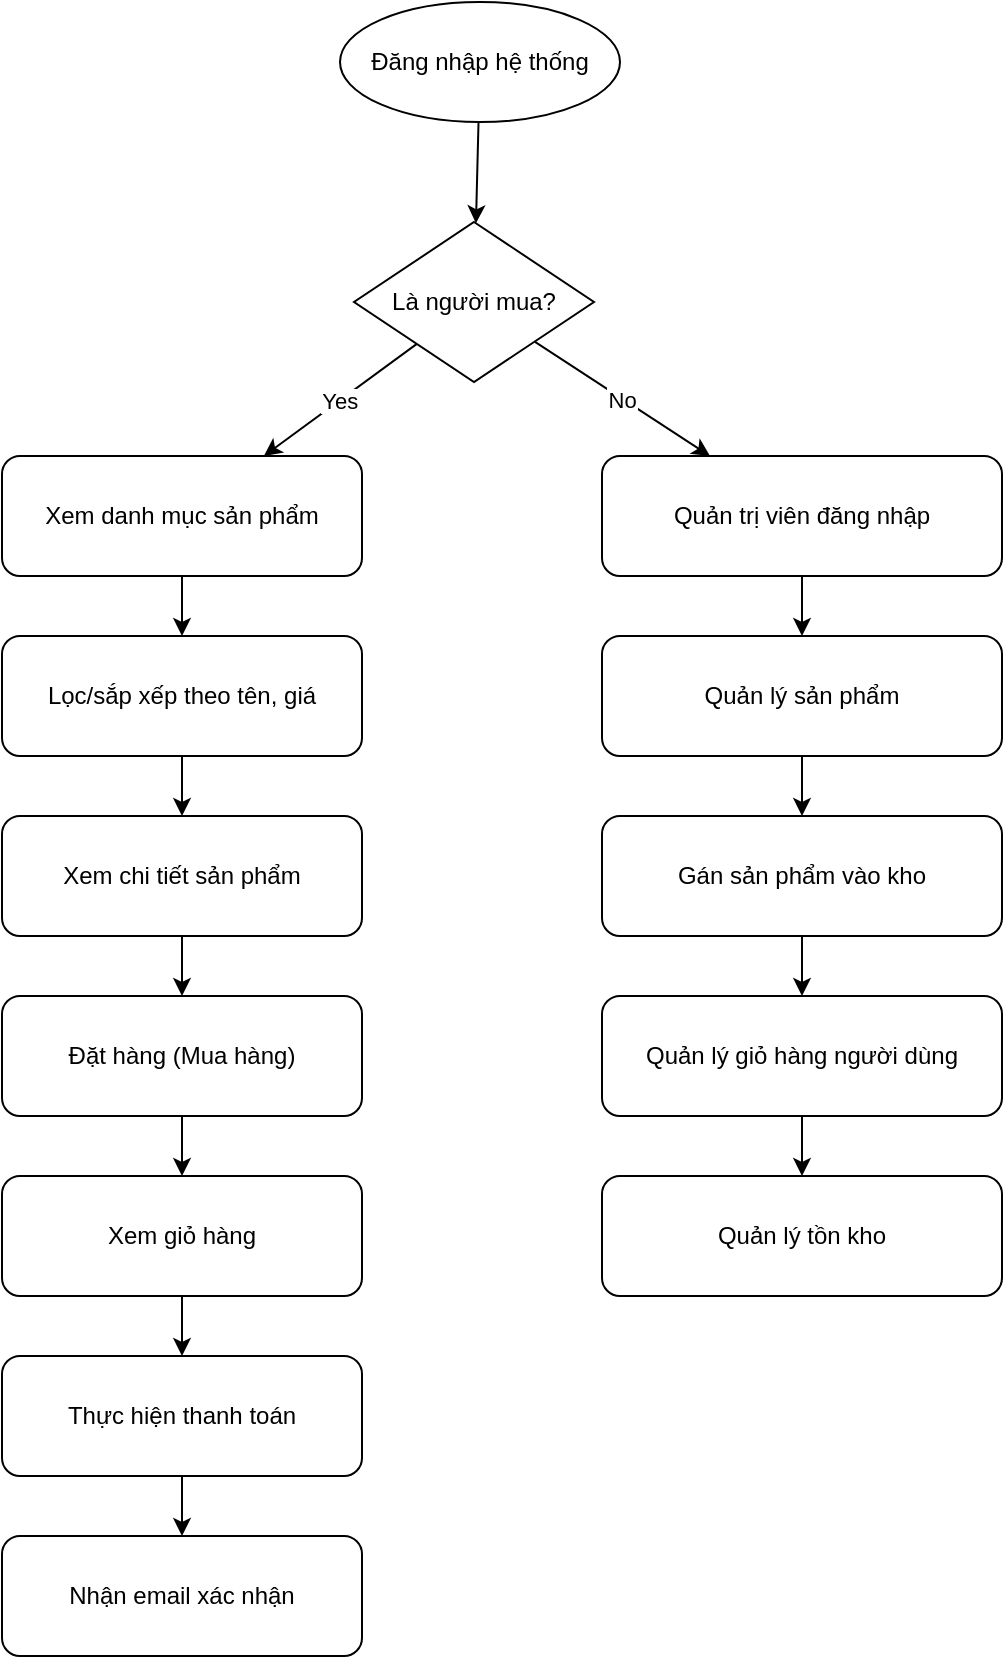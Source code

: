 <mxfile version="28.2.1" pages="3">
  <diagram name="Cau8_2" id="eKoVXLivtObKefZLfyAP">
    <mxGraphModel grid="0" page="0" gridSize="10" guides="1" tooltips="1" connect="1" arrows="1" fold="1" pageScale="1" pageWidth="827" pageHeight="1169" math="0" shadow="0">
      <root>
        <mxCell id="0" />
        <mxCell id="1" parent="0" />
        <mxCell id="1BpzSnQ61FEBO4EyYo04-28" value="Đăng nhập hệ thống" style="ellipse;whiteSpace=wrap;html=1;fillColor=#FFFFFF;" vertex="1" parent="1">
          <mxGeometry x="295" y="33" width="140" height="60" as="geometry" />
        </mxCell>
        <mxCell id="1BpzSnQ61FEBO4EyYo04-29" value="Là người mua?" style="rhombus;whiteSpace=wrap;html=1;" vertex="1" parent="1">
          <mxGeometry x="302" y="143" width="120" height="80" as="geometry" />
        </mxCell>
        <mxCell id="1BpzSnQ61FEBO4EyYo04-30" value="Xem danh mục sản phẩm" style="rounded=1;whiteSpace=wrap;html=1;" vertex="1" parent="1">
          <mxGeometry x="126" y="260" width="180" height="60" as="geometry" />
        </mxCell>
        <mxCell id="1BpzSnQ61FEBO4EyYo04-31" value="Lọc/sắp xếp theo tên, giá" style="rounded=1;whiteSpace=wrap;html=1;" vertex="1" parent="1">
          <mxGeometry x="126" y="350" width="180" height="60" as="geometry" />
        </mxCell>
        <mxCell id="1BpzSnQ61FEBO4EyYo04-32" value="Xem chi tiết sản phẩm" style="rounded=1;whiteSpace=wrap;html=1;" vertex="1" parent="1">
          <mxGeometry x="126" y="440" width="180" height="60" as="geometry" />
        </mxCell>
        <mxCell id="1BpzSnQ61FEBO4EyYo04-33" value="Đặt hàng (Mua hàng)" style="rounded=1;whiteSpace=wrap;html=1;" vertex="1" parent="1">
          <mxGeometry x="126" y="530" width="180" height="60" as="geometry" />
        </mxCell>
        <mxCell id="1BpzSnQ61FEBO4EyYo04-34" value="Xem giỏ hàng" style="rounded=1;whiteSpace=wrap;html=1;" vertex="1" parent="1">
          <mxGeometry x="126" y="620" width="180" height="60" as="geometry" />
        </mxCell>
        <mxCell id="1BpzSnQ61FEBO4EyYo04-35" value="Thực hiện thanh toán" style="rounded=1;whiteSpace=wrap;html=1;" vertex="1" parent="1">
          <mxGeometry x="126" y="710" width="180" height="60" as="geometry" />
        </mxCell>
        <mxCell id="1BpzSnQ61FEBO4EyYo04-36" value="Nhận email xác nhận" style="rounded=1;whiteSpace=wrap;html=1;" vertex="1" parent="1">
          <mxGeometry x="126" y="800" width="180" height="60" as="geometry" />
        </mxCell>
        <mxCell id="1BpzSnQ61FEBO4EyYo04-37" value="Quản trị viên đăng nhập" style="rounded=1;whiteSpace=wrap;html=1;" vertex="1" parent="1">
          <mxGeometry x="426" y="260" width="200" height="60" as="geometry" />
        </mxCell>
        <mxCell id="1BpzSnQ61FEBO4EyYo04-38" value="Quản lý sản phẩm" style="rounded=1;whiteSpace=wrap;html=1;" vertex="1" parent="1">
          <mxGeometry x="426" y="350" width="200" height="60" as="geometry" />
        </mxCell>
        <mxCell id="1BpzSnQ61FEBO4EyYo04-39" value="Gán sản phẩm vào kho" style="rounded=1;whiteSpace=wrap;html=1;" vertex="1" parent="1">
          <mxGeometry x="426" y="440" width="200" height="60" as="geometry" />
        </mxCell>
        <mxCell id="1BpzSnQ61FEBO4EyYo04-40" value="Quản lý giỏ hàng người dùng" style="rounded=1;whiteSpace=wrap;html=1;" vertex="1" parent="1">
          <mxGeometry x="426" y="530" width="200" height="60" as="geometry" />
        </mxCell>
        <mxCell id="1BpzSnQ61FEBO4EyYo04-41" value="Quản lý tồn kho" style="rounded=1;whiteSpace=wrap;html=1;" vertex="1" parent="1">
          <mxGeometry x="426" y="620" width="200" height="60" as="geometry" />
        </mxCell>
        <mxCell id="1BpzSnQ61FEBO4EyYo04-42" edge="1" parent="1" source="1BpzSnQ61FEBO4EyYo04-28" target="1BpzSnQ61FEBO4EyYo04-29">
          <mxGeometry relative="1" as="geometry" />
        </mxCell>
        <mxCell id="1BpzSnQ61FEBO4EyYo04-43" value="Yes" edge="1" parent="1" source="1BpzSnQ61FEBO4EyYo04-29" target="1BpzSnQ61FEBO4EyYo04-30">
          <mxGeometry relative="1" as="geometry" />
        </mxCell>
        <mxCell id="1BpzSnQ61FEBO4EyYo04-44" value="No" edge="1" parent="1" source="1BpzSnQ61FEBO4EyYo04-29" target="1BpzSnQ61FEBO4EyYo04-37">
          <mxGeometry relative="1" as="geometry" />
        </mxCell>
        <mxCell id="1BpzSnQ61FEBO4EyYo04-45" edge="1" parent="1" source="1BpzSnQ61FEBO4EyYo04-30" target="1BpzSnQ61FEBO4EyYo04-31">
          <mxGeometry relative="1" as="geometry" />
        </mxCell>
        <mxCell id="1BpzSnQ61FEBO4EyYo04-46" edge="1" parent="1" source="1BpzSnQ61FEBO4EyYo04-31" target="1BpzSnQ61FEBO4EyYo04-32">
          <mxGeometry relative="1" as="geometry" />
        </mxCell>
        <mxCell id="1BpzSnQ61FEBO4EyYo04-47" edge="1" parent="1" source="1BpzSnQ61FEBO4EyYo04-32" target="1BpzSnQ61FEBO4EyYo04-33">
          <mxGeometry relative="1" as="geometry" />
        </mxCell>
        <mxCell id="1BpzSnQ61FEBO4EyYo04-48" edge="1" parent="1" source="1BpzSnQ61FEBO4EyYo04-33" target="1BpzSnQ61FEBO4EyYo04-34">
          <mxGeometry relative="1" as="geometry" />
        </mxCell>
        <mxCell id="1BpzSnQ61FEBO4EyYo04-49" edge="1" parent="1" source="1BpzSnQ61FEBO4EyYo04-34" target="1BpzSnQ61FEBO4EyYo04-35">
          <mxGeometry relative="1" as="geometry" />
        </mxCell>
        <mxCell id="1BpzSnQ61FEBO4EyYo04-50" edge="1" parent="1" source="1BpzSnQ61FEBO4EyYo04-35" target="1BpzSnQ61FEBO4EyYo04-36">
          <mxGeometry relative="1" as="geometry" />
        </mxCell>
        <mxCell id="1BpzSnQ61FEBO4EyYo04-51" edge="1" parent="1" source="1BpzSnQ61FEBO4EyYo04-37" target="1BpzSnQ61FEBO4EyYo04-38">
          <mxGeometry relative="1" as="geometry" />
        </mxCell>
        <mxCell id="1BpzSnQ61FEBO4EyYo04-52" edge="1" parent="1" source="1BpzSnQ61FEBO4EyYo04-38" target="1BpzSnQ61FEBO4EyYo04-39">
          <mxGeometry relative="1" as="geometry" />
        </mxCell>
        <mxCell id="1BpzSnQ61FEBO4EyYo04-53" edge="1" parent="1" source="1BpzSnQ61FEBO4EyYo04-39" target="1BpzSnQ61FEBO4EyYo04-40">
          <mxGeometry relative="1" as="geometry" />
        </mxCell>
        <mxCell id="1BpzSnQ61FEBO4EyYo04-54" edge="1" parent="1" source="1BpzSnQ61FEBO4EyYo04-40" target="1BpzSnQ61FEBO4EyYo04-41">
          <mxGeometry relative="1" as="geometry" />
        </mxCell>
      </root>
    </mxGraphModel>
  </diagram>
  <diagram id="MelY_GDvSwmXL2U6tFKw" name="Cau8_5">
    <mxGraphModel grid="0" page="0" gridSize="10" guides="1" tooltips="1" connect="1" arrows="1" fold="1" pageScale="1" pageWidth="827" pageHeight="1169" math="0" shadow="0">
      <root>
        <mxCell id="0" />
        <mxCell id="1" parent="0" />
        <mxCell id="j_gRBBuLvPVwz7Tf89DK-1" value="" style="ellipse;shape=startState;fillColor=#000000;strokeColor=#000000;" vertex="1" parent="1">
          <mxGeometry x="170" y="40" width="30" height="30" as="geometry" />
        </mxCell>
        <mxCell id="j_gRBBuLvPVwz7Tf89DK-2" value="Người mua nhấn &#39;Mua hàng&#39;" style="rounded=1;whiteSpace=wrap;html=1;" vertex="1" parent="1">
          <mxGeometry x="85" y="100" width="200" height="60" as="geometry" />
        </mxCell>
        <mxCell id="j_gRBBuLvPVwz7Tf89DK-3" value="Hệ thống thêm sản phẩm vào giỏ hàng" style="rounded=1;whiteSpace=wrap;html=1;" vertex="1" parent="1">
          <mxGeometry x="85" y="190" width="200" height="60" as="geometry" />
        </mxCell>
        <mxCell id="j_gRBBuLvPVwz7Tf89DK-4" value="Người mua mở giỏ hàng và nhấn &#39;Thanh toán&#39;" style="rounded=1;whiteSpace=wrap;html=1;" vertex="1" parent="1">
          <mxGeometry x="60" y="280" width="250" height="60" as="geometry" />
        </mxCell>
        <mxCell id="j_gRBBuLvPVwz7Tf89DK-5" value="Xác thực thông tin sản phẩm (tồn kho, giá)" style="rounded=1;whiteSpace=wrap;html=1;" vertex="1" parent="1">
          <mxGeometry x="55" y="370" width="260" height="60" as="geometry" />
        </mxCell>
        <mxCell id="j_gRBBuLvPVwz7Tf89DK-6" value="Thông tin hợp lệ?" style="rhombus;whiteSpace=wrap;html=1;" vertex="1" parent="1">
          <mxGeometry x="125" y="450" width="120" height="80" as="geometry" />
        </mxCell>
        <mxCell id="j_gRBBuLvPVwz7Tf89DK-7" value="Xử lý thanh toán" style="rounded=1;whiteSpace=wrap;html=1;" vertex="1" parent="1">
          <mxGeometry x="80" y="580" width="180" height="60" as="geometry" />
        </mxCell>
        <mxCell id="j_gRBBuLvPVwz7Tf89DK-8" value="Thanh toán thành công?" style="rhombus;whiteSpace=wrap;html=1;" vertex="1" parent="1">
          <mxGeometry x="100" y="670" width="140" height="80" as="geometry" />
        </mxCell>
        <mxCell id="j_gRBBuLvPVwz7Tf89DK-9" value="Cập nhật tồn kho &amp; gửi email xác nhận" style="rounded=1;whiteSpace=wrap;html=1;" vertex="1" parent="1">
          <mxGeometry x="60" y="790" width="220" height="60" as="geometry" />
        </mxCell>
        <mxCell id="j_gRBBuLvPVwz7Tf89DK-10" value="Hiển thị thông báo &#39;Mua hàng thành công&#39;" style="rounded=1;whiteSpace=wrap;html=1;" vertex="1" parent="1">
          <mxGeometry x="40" y="870" width="260" height="60" as="geometry" />
        </mxCell>
        <mxCell id="j_gRBBuLvPVwz7Tf89DK-11" value="Thông báo lỗi &amp; quay lại giỏ hàng" style="rounded=1;whiteSpace=wrap;html=1;fillColor=#FFCCCC;" vertex="1" parent="1">
          <mxGeometry x="345" y="680" width="220" height="60" as="geometry" />
        </mxCell>
        <mxCell id="j_gRBBuLvPVwz7Tf89DK-12" value="" style="ellipse;shape=endState;fillColor=#000000;strokeColor=#000000;" vertex="1" parent="1">
          <mxGeometry x="155" y="970" width="30" height="30" as="geometry" />
        </mxCell>
        <mxCell id="j_gRBBuLvPVwz7Tf89DK-13" edge="1" parent="1" source="j_gRBBuLvPVwz7Tf89DK-1" target="j_gRBBuLvPVwz7Tf89DK-2">
          <mxGeometry relative="1" as="geometry" />
        </mxCell>
        <mxCell id="j_gRBBuLvPVwz7Tf89DK-14" edge="1" parent="1" source="j_gRBBuLvPVwz7Tf89DK-2" target="j_gRBBuLvPVwz7Tf89DK-3">
          <mxGeometry relative="1" as="geometry" />
        </mxCell>
        <mxCell id="j_gRBBuLvPVwz7Tf89DK-15" edge="1" parent="1" source="j_gRBBuLvPVwz7Tf89DK-3" target="j_gRBBuLvPVwz7Tf89DK-4">
          <mxGeometry relative="1" as="geometry" />
        </mxCell>
        <mxCell id="j_gRBBuLvPVwz7Tf89DK-16" edge="1" parent="1" source="j_gRBBuLvPVwz7Tf89DK-4" target="j_gRBBuLvPVwz7Tf89DK-5">
          <mxGeometry relative="1" as="geometry" />
        </mxCell>
        <mxCell id="j_gRBBuLvPVwz7Tf89DK-17" edge="1" parent="1" source="j_gRBBuLvPVwz7Tf89DK-5" target="j_gRBBuLvPVwz7Tf89DK-6">
          <mxGeometry relative="1" as="geometry" />
        </mxCell>
        <mxCell id="j_gRBBuLvPVwz7Tf89DK-18" value="Yes" style="exitX=0.382;exitY=0.883;exitDx=0;exitDy=0;exitPerimeter=0;" edge="1" parent="1" source="j_gRBBuLvPVwz7Tf89DK-6" target="j_gRBBuLvPVwz7Tf89DK-7">
          <mxGeometry relative="1" as="geometry" />
        </mxCell>
        <mxCell id="j_gRBBuLvPVwz7Tf89DK-19" value="No" edge="1" parent="1" source="j_gRBBuLvPVwz7Tf89DK-6" target="j_gRBBuLvPVwz7Tf89DK-11">
          <mxGeometry x="-0.21" y="-10" relative="1" as="geometry">
            <Array as="points">
              <mxPoint x="455" y="490" />
            </Array>
            <mxPoint as="offset" />
          </mxGeometry>
        </mxCell>
        <mxCell id="j_gRBBuLvPVwz7Tf89DK-20" edge="1" parent="1" source="j_gRBBuLvPVwz7Tf89DK-7" target="j_gRBBuLvPVwz7Tf89DK-8">
          <mxGeometry relative="1" as="geometry" />
        </mxCell>
        <mxCell id="j_gRBBuLvPVwz7Tf89DK-21" value="Yes" edge="1" parent="1" source="j_gRBBuLvPVwz7Tf89DK-8" target="j_gRBBuLvPVwz7Tf89DK-9">
          <mxGeometry relative="1" as="geometry" />
        </mxCell>
        <mxCell id="j_gRBBuLvPVwz7Tf89DK-22" value="No" edge="1" parent="1" source="j_gRBBuLvPVwz7Tf89DK-8" target="j_gRBBuLvPVwz7Tf89DK-11">
          <mxGeometry relative="1" as="geometry" />
        </mxCell>
        <mxCell id="j_gRBBuLvPVwz7Tf89DK-23" edge="1" parent="1" source="j_gRBBuLvPVwz7Tf89DK-9" target="j_gRBBuLvPVwz7Tf89DK-10">
          <mxGeometry relative="1" as="geometry" />
        </mxCell>
        <mxCell id="j_gRBBuLvPVwz7Tf89DK-24" edge="1" parent="1" source="j_gRBBuLvPVwz7Tf89DK-10" target="j_gRBBuLvPVwz7Tf89DK-12">
          <mxGeometry relative="1" as="geometry" />
        </mxCell>
        <mxCell id="j_gRBBuLvPVwz7Tf89DK-25" edge="1" parent="1" source="j_gRBBuLvPVwz7Tf89DK-11" target="j_gRBBuLvPVwz7Tf89DK-12">
          <mxGeometry relative="1" as="geometry">
            <Array as="points">
              <mxPoint x="455" y="980" />
            </Array>
          </mxGeometry>
        </mxCell>
      </root>
    </mxGraphModel>
  </diagram>
  <diagram id="lEU2A5TgksuJ1taHKQq-" name="Cau8_7">
    <mxGraphModel grid="0" page="0" gridSize="10" guides="1" tooltips="1" connect="1" arrows="1" fold="1" pageScale="1" pageWidth="827" pageHeight="1169" math="0" shadow="0">
      <root>
        <mxCell id="0" />
        <mxCell id="1" parent="0" />
        <mxCell id="sPUnBXlwO7iYO8c4vI4m-1" value="" style="rounded=0;whiteSpace=wrap;html=1;" vertex="1" parent="1">
          <mxGeometry x="52.5" y="40" width="700" height="790" as="geometry" />
        </mxCell>
        <mxCell id="sPUnBXlwO7iYO8c4vI4m-2" value="Thanh toán" style="rounded=0;whiteSpace=wrap;html=1;" vertex="1" parent="1">
          <mxGeometry x="632.88" y="780" width="80" height="25" as="geometry" />
        </mxCell>
        <mxCell id="sPUnBXlwO7iYO8c4vI4m-3" value="Quay lại" style="rounded=0;whiteSpace=wrap;html=1;" vertex="1" parent="1">
          <mxGeometry x="70" y="780" width="80" height="25" as="geometry" />
        </mxCell>
        <mxCell id="sPUnBXlwO7iYO8c4vI4m-4" value="" style="endArrow=none;html=1;rounded=0;entryX=1;entryY=0.029;entryDx=0;entryDy=0;entryPerimeter=0;exitX=0.001;exitY=0.183;exitDx=0;exitDy=0;exitPerimeter=0;" edge="1" parent="1" target="sPUnBXlwO7iYO8c4vI4m-1">
          <mxGeometry width="50" height="50" relative="1" as="geometry">
            <mxPoint x="52.5" y="60" as="sourcePoint" />
            <mxPoint x="612.5" y="61" as="targetPoint" />
          </mxGeometry>
        </mxCell>
        <mxCell id="sPUnBXlwO7iYO8c4vI4m-5" value="&lt;b&gt;&lt;font style=&quot;font-size: 18px;&quot;&gt;Giỏ hàng (2)&lt;/font&gt;&lt;/b&gt;" style="text;html=1;align=center;verticalAlign=middle;whiteSpace=wrap;rounded=0;" vertex="1" parent="1">
          <mxGeometry x="40" y="70" width="152.5" height="30" as="geometry" />
        </mxCell>
        <mxCell id="sPUnBXlwO7iYO8c4vI4m-6" value="Tìm sản phẩm :" style="text;html=1;align=center;verticalAlign=middle;whiteSpace=wrap;rounded=0;" vertex="1" parent="1">
          <mxGeometry x="77.5" y="100" width="95" height="30" as="geometry" />
        </mxCell>
        <mxCell id="sPUnBXlwO7iYO8c4vI4m-7" value="" style="rounded=0;whiteSpace=wrap;html=1;" vertex="1" parent="1">
          <mxGeometry x="172.5" y="105" width="370" height="20" as="geometry" />
        </mxCell>
        <mxCell id="sPUnBXlwO7iYO8c4vI4m-8" value="-&amp;gt;" style="rounded=0;whiteSpace=wrap;html=1;" vertex="1" parent="1">
          <mxGeometry x="552.5" y="105" width="20" height="20" as="geometry" />
        </mxCell>
        <mxCell id="sPUnBXlwO7iYO8c4vI4m-9" value="Sản phẩm" style="text;html=1;align=center;verticalAlign=middle;whiteSpace=wrap;rounded=0;" vertex="1" parent="1">
          <mxGeometry x="102.5" y="150" width="60" height="30" as="geometry" />
        </mxCell>
        <mxCell id="sPUnBXlwO7iYO8c4vI4m-10" value="Số lượng" style="text;html=1;align=center;verticalAlign=middle;whiteSpace=wrap;rounded=0;" vertex="1" parent="1">
          <mxGeometry x="304" y="150.4" width="60" height="30" as="geometry" />
        </mxCell>
        <mxCell id="sPUnBXlwO7iYO8c4vI4m-11" value="Giá" style="text;html=1;align=center;verticalAlign=middle;whiteSpace=wrap;rounded=0;" vertex="1" parent="1">
          <mxGeometry x="406.13" y="150.4" width="60" height="30" as="geometry" />
        </mxCell>
        <mxCell id="sPUnBXlwO7iYO8c4vI4m-12" value="" style="shape=mxgraph.arrows2.wedgeArrow;html=1;bendable=0;startWidth=8.966;fillColor=strokeColor;defaultFillColor=invert;defaultGradientColor=invert;rounded=0;" edge="1" parent="1">
          <mxGeometry width="100" height="100" relative="1" as="geometry">
            <mxPoint x="470.43" y="160.4" as="sourcePoint" />
            <mxPoint x="470.43" y="170.4" as="targetPoint" />
          </mxGeometry>
        </mxCell>
        <mxCell id="sPUnBXlwO7iYO8c4vI4m-13" value="Thành tiền" style="text;html=1;align=center;verticalAlign=middle;whiteSpace=wrap;rounded=0;" vertex="1" parent="1">
          <mxGeometry x="592.5" y="150.4" width="60" height="30" as="geometry" />
        </mxCell>
        <mxCell id="sPUnBXlwO7iYO8c4vI4m-14" value="SP1" style="text;html=1;align=center;verticalAlign=middle;whiteSpace=wrap;rounded=0;" vertex="1" parent="1">
          <mxGeometry x="102.5" y="200" width="60" height="30" as="geometry" />
        </mxCell>
        <mxCell id="sPUnBXlwO7iYO8c4vI4m-15" value="5" style="text;html=1;align=center;verticalAlign=middle;whiteSpace=wrap;rounded=0;" vertex="1" parent="1">
          <mxGeometry x="304" y="200.4" width="60" height="30" as="geometry" />
        </mxCell>
        <mxCell id="sPUnBXlwO7iYO8c4vI4m-16" value="100,000 đ" style="text;html=1;align=center;verticalAlign=middle;whiteSpace=wrap;rounded=0;" vertex="1" parent="1">
          <mxGeometry x="406.13" y="200.4" width="60" height="30" as="geometry" />
        </mxCell>
        <mxCell id="sPUnBXlwO7iYO8c4vI4m-17" value="500,000 đ" style="text;html=1;align=center;verticalAlign=middle;whiteSpace=wrap;rounded=0;" vertex="1" parent="1">
          <mxGeometry x="592.5" y="200.4" width="60" height="30" as="geometry" />
        </mxCell>
        <mxCell id="sPUnBXlwO7iYO8c4vI4m-18" value="SP2" style="text;html=1;align=center;verticalAlign=middle;whiteSpace=wrap;rounded=0;" vertex="1" parent="1">
          <mxGeometry x="102.5" y="320" width="60" height="30" as="geometry" />
        </mxCell>
        <mxCell id="sPUnBXlwO7iYO8c4vI4m-19" value="2" style="text;html=1;align=center;verticalAlign=middle;whiteSpace=wrap;rounded=0;" vertex="1" parent="1">
          <mxGeometry x="304" y="320.4" width="60" height="30" as="geometry" />
        </mxCell>
        <mxCell id="sPUnBXlwO7iYO8c4vI4m-20" value="50,000 đ" style="text;html=1;align=center;verticalAlign=middle;whiteSpace=wrap;rounded=0;" vertex="1" parent="1">
          <mxGeometry x="406.13" y="320.4" width="60" height="30" as="geometry" />
        </mxCell>
        <mxCell id="sPUnBXlwO7iYO8c4vI4m-21" value="100,000 đ" style="text;html=1;align=center;verticalAlign=middle;whiteSpace=wrap;rounded=0;" vertex="1" parent="1">
          <mxGeometry x="592.5" y="320.4" width="60" height="30" as="geometry" />
        </mxCell>
        <mxCell id="sPUnBXlwO7iYO8c4vI4m-22" value="" style="endArrow=none;html=1;rounded=0;entryX=1.002;entryY=0.543;entryDx=0;entryDy=0;entryPerimeter=0;exitX=0.001;exitY=0.183;exitDx=0;exitDy=0;exitPerimeter=0;" edge="1" parent="1">
          <mxGeometry width="50" height="50" relative="1" as="geometry">
            <mxPoint x="52.5" y="520" as="sourcePoint" />
            <mxPoint x="753.9" y="520.1" as="targetPoint" />
          </mxGeometry>
        </mxCell>
        <mxCell id="sPUnBXlwO7iYO8c4vI4m-23" value="&lt;b&gt;Tổng tiền (5 sp)&lt;/b&gt;" style="text;html=1;align=center;verticalAlign=middle;whiteSpace=wrap;rounded=0;" vertex="1" parent="1">
          <mxGeometry x="72.5" y="520" width="100" height="30" as="geometry" />
        </mxCell>
        <mxCell id="sPUnBXlwO7iYO8c4vI4m-24" value="500,000 đ" style="text;html=1;align=center;verticalAlign=middle;whiteSpace=wrap;rounded=0;" vertex="1" parent="1">
          <mxGeometry x="222" y="520" width="60" height="30" as="geometry" />
        </mxCell>
        <mxCell id="sPUnBXlwO7iYO8c4vI4m-25" value="Phương thức thanh toán:" style="text;html=1;align=left;verticalAlign=middle;whiteSpace=wrap;rounded=0;" vertex="1" parent="1">
          <mxGeometry x="81.25" y="595" width="137.5" height="30" as="geometry" />
        </mxCell>
        <mxCell id="sPUnBXlwO7iYO8c4vI4m-26" value="Nhanh&amp;nbsp; &amp;nbsp; &amp;nbsp; &amp;nbsp; &amp;nbsp; &amp;nbsp; &amp;nbsp; &amp;nbsp; &amp;nbsp; &amp;nbsp; &amp;nbsp; &amp;nbsp; 28.700 đ" style="rounded=0;whiteSpace=wrap;html=1;" vertex="1" parent="1">
          <mxGeometry x="106.25" y="625" width="170" height="20" as="geometry" />
        </mxCell>
        <mxCell id="sPUnBXlwO7iYO8c4vI4m-27" value="&lt;u&gt;&lt;b&gt;Chi tiết thanh toán:&amp;nbsp;&lt;/b&gt;&lt;/u&gt;" style="text;html=1;align=center;verticalAlign=middle;whiteSpace=wrap;rounded=0;" vertex="1" parent="1">
          <mxGeometry x="503.38" y="550" width="119.12" height="30" as="geometry" />
        </mxCell>
        <mxCell id="sPUnBXlwO7iYO8c4vI4m-28" value="Ảnh" style="text;html=1;align=center;verticalAlign=middle;whiteSpace=wrap;rounded=0;" vertex="1" parent="1">
          <mxGeometry x="210.75" y="150.4" width="60" height="30" as="geometry" />
        </mxCell>
        <mxCell id="sPUnBXlwO7iYO8c4vI4m-29" value="" style="ellipse;whiteSpace=wrap;html=1;aspect=fixed;" vertex="1" parent="1">
          <mxGeometry x="70" y="155.4" width="20" height="20" as="geometry" />
        </mxCell>
        <mxCell id="sPUnBXlwO7iYO8c4vI4m-30" value="" style="ellipse;html=1;shape=endState;fillColor=#000000;strokeColor=#ff0000;" vertex="1" parent="1">
          <mxGeometry x="66.25" y="205.4" width="25" height="24.6" as="geometry" />
        </mxCell>
        <mxCell id="sPUnBXlwO7iYO8c4vI4m-31" value="" style="ellipse;whiteSpace=wrap;html=1;aspect=fixed;" vertex="1" parent="1">
          <mxGeometry x="68.75" y="325" width="20" height="20" as="geometry" />
        </mxCell>
        <mxCell id="sPUnBXlwO7iYO8c4vI4m-32" value="+" style="text;html=1;align=center;verticalAlign=middle;whiteSpace=wrap;rounded=0;glass=0;strokeColor=default;" vertex="1" parent="1">
          <mxGeometry x="350.5" y="210.4" width="10" height="10" as="geometry" />
        </mxCell>
        <mxCell id="sPUnBXlwO7iYO8c4vI4m-33" value="+" style="text;html=1;align=center;verticalAlign=middle;whiteSpace=wrap;rounded=0;glass=0;strokeColor=default;" vertex="1" parent="1">
          <mxGeometry x="350.5" y="330" width="10" height="10" as="geometry" />
        </mxCell>
        <mxCell id="sPUnBXlwO7iYO8c4vI4m-34" value="-" style="text;html=1;align=center;verticalAlign=middle;whiteSpace=wrap;rounded=0;glass=0;strokeColor=default;" vertex="1" parent="1">
          <mxGeometry x="311" y="210" width="10" height="10" as="geometry" />
        </mxCell>
        <mxCell id="sPUnBXlwO7iYO8c4vI4m-35" value="-" style="text;html=1;align=center;verticalAlign=middle;whiteSpace=wrap;rounded=0;glass=0;strokeColor=default;" vertex="1" parent="1">
          <mxGeometry x="311" y="330" width="10" height="10" as="geometry" />
        </mxCell>
        <mxCell id="sPUnBXlwO7iYO8c4vI4m-36" value="ảnh thông tin #1" style="rounded=1;whiteSpace=wrap;html=1;" vertex="1" parent="1">
          <mxGeometry x="194.5" y="190" width="92.5" height="69.6" as="geometry" />
        </mxCell>
        <mxCell id="sPUnBXlwO7iYO8c4vI4m-37" value="ảnh thông tin #2" style="rounded=1;whiteSpace=wrap;html=1;" vertex="1" parent="1">
          <mxGeometry x="194.5" y="310" width="92.5" height="69.6" as="geometry" />
        </mxCell>
        <mxCell id="sPUnBXlwO7iYO8c4vI4m-38" value="Tùy chọn" style="text;html=1;align=center;verticalAlign=middle;whiteSpace=wrap;rounded=0;" vertex="1" parent="1">
          <mxGeometry x="503.38" y="149.6" width="60" height="30" as="geometry" />
        </mxCell>
        <mxCell id="sPUnBXlwO7iYO8c4vI4m-39" value="" style="shape=partialRectangle;whiteSpace=wrap;html=1;bottom=0;right=0;fillColor=none;rotation=-140;" vertex="1" parent="1">
          <mxGeometry x="557.5" y="210.0" width="10" height="10" as="geometry" />
        </mxCell>
        <mxCell id="sPUnBXlwO7iYO8c4vI4m-40" value="" style="shape=partialRectangle;whiteSpace=wrap;html=1;bottom=0;right=0;fillColor=none;rotation=-140;" vertex="1" parent="1">
          <mxGeometry x="557.5" y="330.0" width="10" height="10" as="geometry" />
        </mxCell>
        <mxCell id="sPUnBXlwO7iYO8c4vI4m-41" value="&lt;div align=&quot;left&quot;&gt;&lt;font style=&quot;font-size: 11px;&quot;&gt;Xanh lam&lt;/font&gt;&lt;/div&gt;" style="text;html=1;align=left;verticalAlign=middle;whiteSpace=wrap;rounded=0;fillColor=none;strokeColor=default;" vertex="1" parent="1">
          <mxGeometry x="496.13" y="205.6" width="76.37" height="19.6" as="geometry" />
        </mxCell>
        <mxCell id="sPUnBXlwO7iYO8c4vI4m-42" value="&lt;font style=&quot;font-size: 11px;&quot;&gt;Đỏ tươi&lt;/font&gt;" style="text;html=1;align=left;verticalAlign=middle;whiteSpace=wrap;rounded=0;fillColor=none;strokeColor=default;" vertex="1" parent="1">
          <mxGeometry x="496.13" y="325.2" width="76.37" height="19.6" as="geometry" />
        </mxCell>
        <mxCell id="sPUnBXlwO7iYO8c4vI4m-43" value="Thao tác" style="text;html=1;align=center;verticalAlign=middle;whiteSpace=wrap;rounded=0;" vertex="1" parent="1">
          <mxGeometry x="672.5" y="150.4" width="60" height="30" as="geometry" />
        </mxCell>
        <mxCell id="sPUnBXlwO7iYO8c4vI4m-44" value="&lt;div align=&quot;center&quot;&gt;&lt;font style=&quot;font-size: 11px;&quot;&gt;Xóa&lt;/font&gt;&lt;/div&gt;" style="text;html=1;align=center;verticalAlign=middle;whiteSpace=wrap;rounded=0;fillColor=none;strokeColor=default;" vertex="1" parent="1">
          <mxGeometry x="672.5" y="205.2" width="28.19" height="19.6" as="geometry" />
        </mxCell>
        <mxCell id="sPUnBXlwO7iYO8c4vI4m-45" value="Lưu" style="text;html=1;align=center;verticalAlign=middle;whiteSpace=wrap;rounded=0;fillColor=none;strokeColor=default;" vertex="1" parent="1">
          <mxGeometry x="712.5" y="205.2" width="28.19" height="19.6" as="geometry" />
        </mxCell>
        <mxCell id="sPUnBXlwO7iYO8c4vI4m-46" value="&lt;div align=&quot;center&quot;&gt;&lt;font style=&quot;font-size: 11px;&quot;&gt;Xóa&lt;/font&gt;&lt;/div&gt;" style="text;html=1;align=center;verticalAlign=middle;whiteSpace=wrap;rounded=0;fillColor=none;strokeColor=default;" vertex="1" parent="1">
          <mxGeometry x="672.5" y="325.2" width="28.19" height="19.6" as="geometry" />
        </mxCell>
        <mxCell id="sPUnBXlwO7iYO8c4vI4m-47" value="Lưu" style="text;html=1;align=center;verticalAlign=middle;whiteSpace=wrap;rounded=0;fillColor=none;strokeColor=default;" vertex="1" parent="1">
          <mxGeometry x="712.5" y="325.2" width="28.19" height="19.6" as="geometry" />
        </mxCell>
        <mxCell id="sPUnBXlwO7iYO8c4vI4m-48" value="?" style="rounded=0;whiteSpace=wrap;html=1;" vertex="1" parent="1">
          <mxGeometry x="716.59" y="75" width="20" height="20" as="geometry" />
        </mxCell>
        <mxCell id="sPUnBXlwO7iYO8c4vI4m-49" value="Siêu tốc&amp;nbsp; &amp;nbsp; &amp;nbsp; &amp;nbsp; &amp;nbsp; &amp;nbsp; &amp;nbsp; &amp;nbsp; &amp;nbsp; &amp;nbsp; 140.000 đ" style="rounded=0;whiteSpace=wrap;html=1;" vertex="1" parent="1">
          <mxGeometry x="106.25" y="665" width="170" height="20" as="geometry" />
        </mxCell>
        <mxCell id="sPUnBXlwO7iYO8c4vI4m-50" value="" style="ellipse;whiteSpace=wrap;html=1;aspect=fixed;" vertex="1" parent="1">
          <mxGeometry x="76.25" y="665" width="20" height="20" as="geometry" />
        </mxCell>
        <mxCell id="sPUnBXlwO7iYO8c4vI4m-51" value="" style="ellipse;html=1;shape=endState;fillColor=#000000;strokeColor=#ff0000;" vertex="1" parent="1">
          <mxGeometry x="72.5" y="625" width="25" height="24.6" as="geometry" />
        </mxCell>
        <mxCell id="sPUnBXlwO7iYO8c4vI4m-52" value="Voucher của shop: &lt;i&gt;&amp;nbsp; &amp;nbsp; &amp;nbsp; &amp;nbsp; &amp;nbsp; &amp;nbsp; &amp;nbsp; &amp;nbsp; &amp;nbsp;Chọn hoặc nhập mã &amp;gt;&lt;/i&gt;" style="text;html=1;align=left;verticalAlign=middle;whiteSpace=wrap;rounded=0;" vertex="1" parent="1">
          <mxGeometry x="77.5" y="550" width="285" height="30" as="geometry" />
        </mxCell>
        <mxCell id="sPUnBXlwO7iYO8c4vI4m-53" value="Phương thức thanh toán:&amp;nbsp; &amp;nbsp; &amp;nbsp; &amp;nbsp;&lt;i&gt;Xem tất cả &amp;gt;&lt;/i&gt;" style="text;html=1;align=left;verticalAlign=middle;whiteSpace=wrap;rounded=0;" vertex="1" parent="1">
          <mxGeometry x="81.25" y="710" width="236.5" height="30" as="geometry" />
        </mxCell>
        <mxCell id="sPUnBXlwO7iYO8c4vI4m-54" value="Tổng tiền hàng:&amp;nbsp; &amp;nbsp; &amp;nbsp; &amp;nbsp;500.000đ" style="text;html=1;align=left;verticalAlign=middle;whiteSpace=wrap;rounded=0;" vertex="1" parent="1">
          <mxGeometry x="503.38" y="590" width="159.12" height="30" as="geometry" />
        </mxCell>
        <mxCell id="sPUnBXlwO7iYO8c4vI4m-55" value="Phí vận chuyển:&amp;nbsp; &amp;nbsp; &amp;nbsp; &amp;nbsp; 28.700đ" style="text;html=1;align=left;verticalAlign=middle;whiteSpace=wrap;rounded=0;" vertex="1" parent="1">
          <mxGeometry x="503.38" y="625" width="169.12" height="30" as="geometry" />
        </mxCell>
        <mxCell id="sPUnBXlwO7iYO8c4vI4m-56" value="" style="endArrow=none;html=1;rounded=0;" edge="1" parent="1">
          <mxGeometry width="50" height="50" relative="1" as="geometry">
            <mxPoint x="503.38" y="665" as="sourcePoint" />
            <mxPoint x="663.38" y="665" as="targetPoint" />
          </mxGeometry>
        </mxCell>
        <mxCell id="sPUnBXlwO7iYO8c4vI4m-57" value="&lt;i&gt;Tổng thanh toán:&amp;nbsp; &amp;nbsp; &amp;nbsp; &amp;nbsp;528.700đ&lt;/i&gt;" style="text;html=1;align=left;verticalAlign=middle;whiteSpace=wrap;rounded=0;" vertex="1" parent="1">
          <mxGeometry x="498.38" y="680" width="169.12" height="30" as="geometry" />
        </mxCell>
        <mxCell id="sPUnBXlwO7iYO8c4vI4m-58" value="&lt;i&gt;Bạn có thể quan tâm:&lt;/i&gt;" style="text;html=1;align=left;verticalAlign=middle;whiteSpace=wrap;rounded=0;" vertex="1" parent="1">
          <mxGeometry x="81.25" y="440" width="141.25" height="30" as="geometry" />
        </mxCell>
        <mxCell id="sPUnBXlwO7iYO8c4vI4m-59" value="SP3" style="text;html=1;align=center;verticalAlign=middle;whiteSpace=wrap;rounded=0;" vertex="1" parent="1">
          <mxGeometry x="216.25" y="440" width="60" height="30" as="geometry" />
        </mxCell>
        <mxCell id="sPUnBXlwO7iYO8c4vI4m-60" value="ảnh thông tin #3" style="rounded=1;whiteSpace=wrap;html=1;" vertex="1" parent="1">
          <mxGeometry x="292.5" y="420" width="92.5" height="69.6" as="geometry" />
        </mxCell>
        <mxCell id="sPUnBXlwO7iYO8c4vI4m-61" value="33,000 đ" style="text;html=1;align=center;verticalAlign=middle;whiteSpace=wrap;rounded=0;" vertex="1" parent="1">
          <mxGeometry x="311" y="490" width="60" height="30" as="geometry" />
        </mxCell>
        <mxCell id="sPUnBXlwO7iYO8c4vI4m-62" value="Lưu" style="text;html=1;align=center;verticalAlign=middle;whiteSpace=wrap;rounded=0;fillColor=none;strokeColor=default;" vertex="1" parent="1">
          <mxGeometry x="466.13" y="450.4" width="28.19" height="19.6" as="geometry" />
        </mxCell>
        <mxCell id="sPUnBXlwO7iYO8c4vI4m-63" value="Thêm" style="text;html=1;align=center;verticalAlign=middle;whiteSpace=wrap;rounded=0;fillColor=none;strokeColor=default;" vertex="1" parent="1">
          <mxGeometry x="412.5" y="450.4" width="40" height="19.6" as="geometry" />
        </mxCell>
        <mxCell id="sPUnBXlwO7iYO8c4vI4m-64" value="X" style="text;html=1;align=center;verticalAlign=middle;whiteSpace=wrap;rounded=0;fillColor=none;strokeColor=default;" vertex="1" parent="1">
          <mxGeometry x="542.5" y="445.2" width="30" height="30" as="geometry" />
        </mxCell>
      </root>
    </mxGraphModel>
  </diagram>
</mxfile>
